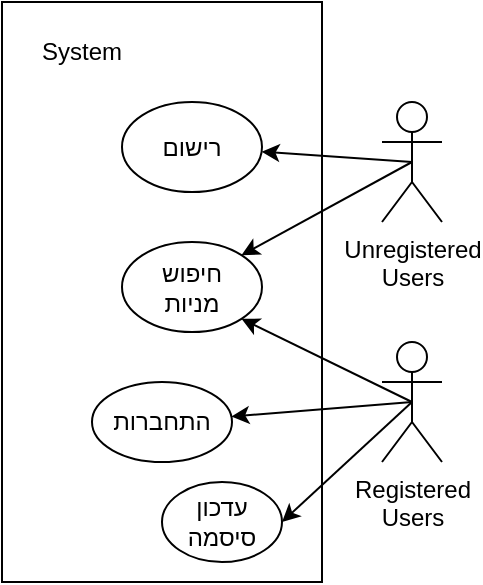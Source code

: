 <mxfile>
    <diagram id="xi_sWko9LudmH3XemeiV" name="Page-1">
        <mxGraphModel dx="685" dy="449" grid="1" gridSize="10" guides="1" tooltips="1" connect="1" arrows="1" fold="1" page="1" pageScale="1" pageWidth="1169" pageHeight="827" math="0" shadow="0">
            <root>
                <mxCell id="0"/>
                <mxCell id="1" parent="0"/>
                <mxCell id="3" value="" style="rounded=0;whiteSpace=wrap;html=1;" parent="1" vertex="1">
                    <mxGeometry x="190" y="90" width="160" height="290" as="geometry"/>
                </mxCell>
                <mxCell id="4" value="System" style="text;html=1;strokeColor=none;fillColor=none;align=center;verticalAlign=middle;whiteSpace=wrap;rounded=0;" parent="1" vertex="1">
                    <mxGeometry x="200" y="100" width="60" height="30" as="geometry"/>
                </mxCell>
                <mxCell id="6" value="התחברות" style="ellipse;whiteSpace=wrap;html=1;noLabel=0;" parent="1" vertex="1">
                    <mxGeometry x="235" y="280" width="70" height="40" as="geometry"/>
                </mxCell>
                <mxCell id="8" value="עדכון סיסמה" style="ellipse;whiteSpace=wrap;html=1;noLabel=0;" parent="1" vertex="1">
                    <mxGeometry x="270" y="330" width="60" height="40" as="geometry"/>
                </mxCell>
                <mxCell id="22" style="edgeStyle=none;html=1;exitX=0.5;exitY=0.5;exitDx=0;exitDy=0;exitPerimeter=0;" parent="1" source="13" target="6" edge="1">
                    <mxGeometry relative="1" as="geometry"/>
                </mxCell>
                <mxCell id="23" style="edgeStyle=none;html=1;exitX=0.5;exitY=0.5;exitDx=0;exitDy=0;exitPerimeter=0;entryX=1;entryY=0.5;entryDx=0;entryDy=0;" parent="1" source="13" target="8" edge="1">
                    <mxGeometry relative="1" as="geometry"/>
                </mxCell>
                <mxCell id="26" style="edgeStyle=none;html=1;exitX=0.5;exitY=0.5;exitDx=0;exitDy=0;exitPerimeter=0;entryX=1;entryY=1;entryDx=0;entryDy=0;" edge="1" parent="1" source="13" target="25">
                    <mxGeometry relative="1" as="geometry"/>
                </mxCell>
                <mxCell id="13" value="Registered&lt;br&gt;Users" style="shape=umlActor;verticalLabelPosition=bottom;verticalAlign=top;html=1;outlineConnect=0;" parent="1" vertex="1">
                    <mxGeometry x="380" y="260" width="30" height="60" as="geometry"/>
                </mxCell>
                <mxCell id="20" style="edgeStyle=none;html=1;exitX=0.5;exitY=0.5;exitDx=0;exitDy=0;exitPerimeter=0;" parent="1" source="17" target="19" edge="1">
                    <mxGeometry relative="1" as="geometry"/>
                </mxCell>
                <mxCell id="27" style="edgeStyle=none;html=1;exitX=0.5;exitY=0.5;exitDx=0;exitDy=0;exitPerimeter=0;entryX=1;entryY=0;entryDx=0;entryDy=0;" edge="1" parent="1" source="17" target="25">
                    <mxGeometry relative="1" as="geometry"/>
                </mxCell>
                <mxCell id="17" value="Unregistered&lt;br&gt;Users" style="shape=umlActor;verticalLabelPosition=bottom;verticalAlign=top;html=1;outlineConnect=0;" parent="1" vertex="1">
                    <mxGeometry x="380" y="140" width="30" height="60" as="geometry"/>
                </mxCell>
                <mxCell id="19" value="רישום" style="ellipse;whiteSpace=wrap;html=1;noLabel=0;" parent="1" vertex="1">
                    <mxGeometry x="250" y="140" width="70" height="45" as="geometry"/>
                </mxCell>
                <mxCell id="25" value="חיפוש&lt;br&gt;מניות" style="ellipse;whiteSpace=wrap;html=1;noLabel=0;" vertex="1" parent="1">
                    <mxGeometry x="250" y="210" width="70" height="45" as="geometry"/>
                </mxCell>
            </root>
        </mxGraphModel>
    </diagram>
</mxfile>